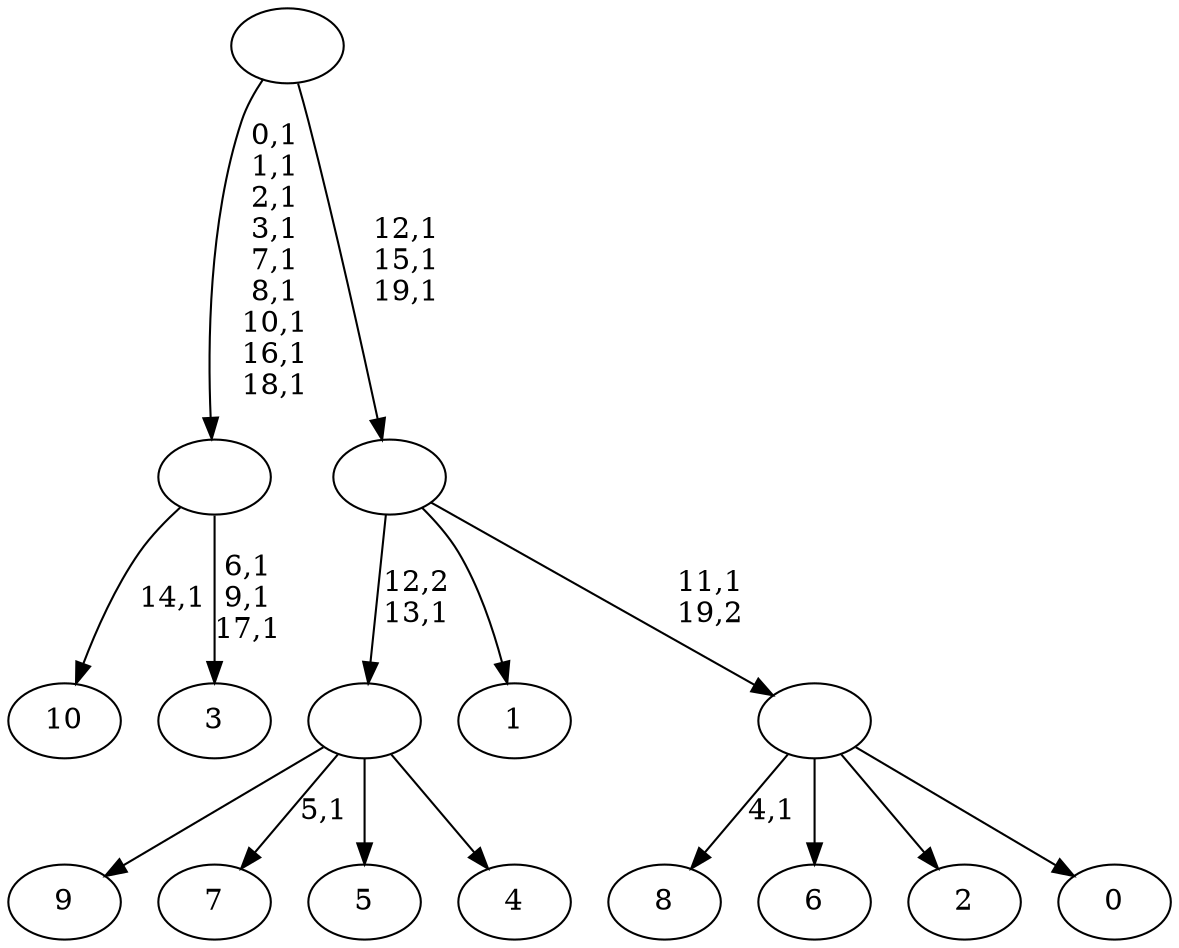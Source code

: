 digraph T {
	31 [label="10"]
	29 [label="9"]
	28 [label="8"]
	26 [label="7"]
	24 [label="6"]
	23 [label="5"]
	22 [label="4"]
	21 [label=""]
	20 [label="3"]
	16 [label=""]
	7 [label="2"]
	6 [label="1"]
	5 [label="0"]
	4 [label=""]
	3 [label=""]
	0 [label=""]
	21 -> 26 [label="5,1"]
	21 -> 29 [label=""]
	21 -> 23 [label=""]
	21 -> 22 [label=""]
	16 -> 20 [label="6,1\n9,1\n17,1"]
	16 -> 31 [label="14,1"]
	4 -> 28 [label="4,1"]
	4 -> 24 [label=""]
	4 -> 7 [label=""]
	4 -> 5 [label=""]
	3 -> 21 [label="12,2\n13,1"]
	3 -> 6 [label=""]
	3 -> 4 [label="11,1\n19,2"]
	0 -> 3 [label="12,1\n15,1\n19,1"]
	0 -> 16 [label="0,1\n1,1\n2,1\n3,1\n7,1\n8,1\n10,1\n16,1\n18,1"]
}

